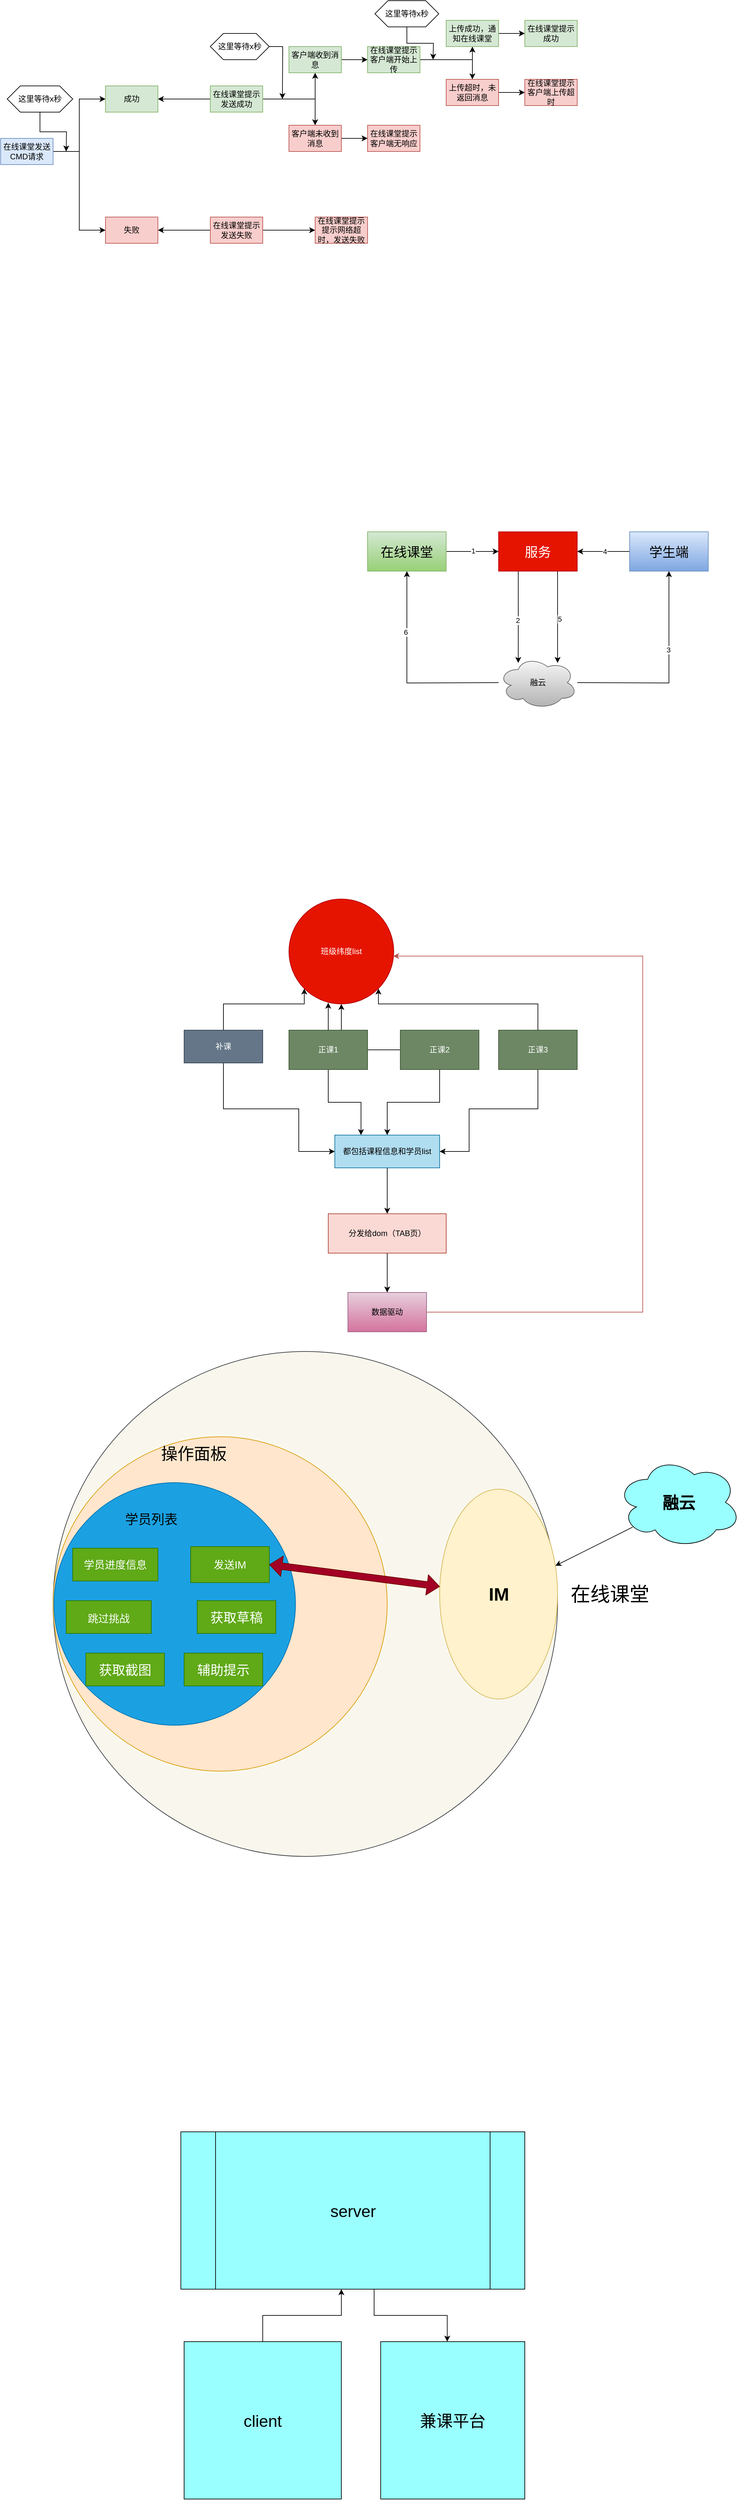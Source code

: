 <mxfile version="15.5.5" type="github">
  <diagram id="nMES7Oahk3-mXJZbOVMn" name="Page-1">
    <mxGraphModel dx="2701" dy="1868" grid="1" gridSize="10" guides="1" tooltips="1" connect="1" arrows="1" fold="1" page="0" pageScale="1" pageWidth="827" pageHeight="1169" math="0" shadow="0">
      <root>
        <mxCell id="0" />
        <mxCell id="1" parent="0" />
        <mxCell id="OBoU4_cc1wNnT7vXtte2-5" style="edgeStyle=orthogonalEdgeStyle;rounded=0;orthogonalLoop=1;jettySize=auto;html=1;entryX=0;entryY=0.5;entryDx=0;entryDy=0;" parent="1" source="OBoU4_cc1wNnT7vXtte2-1" target="OBoU4_cc1wNnT7vXtte2-2" edge="1">
          <mxGeometry relative="1" as="geometry" />
        </mxCell>
        <mxCell id="OBoU4_cc1wNnT7vXtte2-13" value="1" style="edgeLabel;html=1;align=center;verticalAlign=middle;resizable=0;points=[];" parent="OBoU4_cc1wNnT7vXtte2-5" vertex="1" connectable="0">
          <mxGeometry x="0.025" y="1" relative="1" as="geometry">
            <mxPoint as="offset" />
          </mxGeometry>
        </mxCell>
        <mxCell id="OBoU4_cc1wNnT7vXtte2-1" value="&lt;font style=&quot;font-size: 20px&quot;&gt;在线课堂&lt;/font&gt;" style="rounded=0;whiteSpace=wrap;html=1;gradientColor=#97d077;fillColor=#d5e8d4;strokeColor=#82b366;" parent="1" vertex="1">
          <mxGeometry x="80" y="120" width="120" height="60" as="geometry" />
        </mxCell>
        <mxCell id="OBoU4_cc1wNnT7vXtte2-7" style="edgeStyle=orthogonalEdgeStyle;rounded=0;orthogonalLoop=1;jettySize=auto;html=1;exitX=0.25;exitY=1;exitDx=0;exitDy=0;entryX=0.25;entryY=0;entryDx=0;entryDy=0;" parent="1" source="OBoU4_cc1wNnT7vXtte2-2" edge="1">
          <mxGeometry relative="1" as="geometry">
            <mxPoint x="310" y="320" as="targetPoint" />
          </mxGeometry>
        </mxCell>
        <mxCell id="OBoU4_cc1wNnT7vXtte2-14" value="2" style="edgeLabel;html=1;align=center;verticalAlign=middle;resizable=0;points=[];" parent="OBoU4_cc1wNnT7vXtte2-7" vertex="1" connectable="0">
          <mxGeometry x="0.071" y="-2" relative="1" as="geometry">
            <mxPoint as="offset" />
          </mxGeometry>
        </mxCell>
        <mxCell id="OBoU4_cc1wNnT7vXtte2-10" style="edgeStyle=orthogonalEdgeStyle;rounded=0;orthogonalLoop=1;jettySize=auto;html=1;exitX=0.75;exitY=1;exitDx=0;exitDy=0;entryX=0.75;entryY=0;entryDx=0;entryDy=0;" parent="1" source="OBoU4_cc1wNnT7vXtte2-2" edge="1">
          <mxGeometry relative="1" as="geometry">
            <mxPoint x="370" y="320" as="targetPoint" />
          </mxGeometry>
        </mxCell>
        <mxCell id="OBoU4_cc1wNnT7vXtte2-18" value="5" style="edgeLabel;html=1;align=center;verticalAlign=middle;resizable=0;points=[];" parent="OBoU4_cc1wNnT7vXtte2-10" vertex="1" connectable="0">
          <mxGeometry x="0.043" y="2" relative="1" as="geometry">
            <mxPoint as="offset" />
          </mxGeometry>
        </mxCell>
        <mxCell id="OBoU4_cc1wNnT7vXtte2-2" value="&lt;font style=&quot;font-size: 20px&quot;&gt;服务&lt;/font&gt;" style="rounded=0;whiteSpace=wrap;html=1;fillColor=#e51400;strokeColor=#B20000;fontColor=#ffffff;" parent="1" vertex="1">
          <mxGeometry x="280" y="120" width="120" height="60" as="geometry" />
        </mxCell>
        <mxCell id="OBoU4_cc1wNnT7vXtte2-16" style="edgeStyle=orthogonalEdgeStyle;rounded=0;orthogonalLoop=1;jettySize=auto;html=1;exitX=0;exitY=0.5;exitDx=0;exitDy=0;entryX=1;entryY=0.5;entryDx=0;entryDy=0;" parent="1" source="OBoU4_cc1wNnT7vXtte2-3" target="OBoU4_cc1wNnT7vXtte2-2" edge="1">
          <mxGeometry relative="1" as="geometry" />
        </mxCell>
        <mxCell id="OBoU4_cc1wNnT7vXtte2-17" value="4" style="edgeLabel;html=1;align=center;verticalAlign=middle;resizable=0;points=[];" parent="OBoU4_cc1wNnT7vXtte2-16" vertex="1" connectable="0">
          <mxGeometry x="-0.05" relative="1" as="geometry">
            <mxPoint as="offset" />
          </mxGeometry>
        </mxCell>
        <mxCell id="OBoU4_cc1wNnT7vXtte2-3" value="&lt;font style=&quot;font-size: 20px&quot;&gt;学生端&lt;/font&gt;" style="rounded=0;whiteSpace=wrap;html=1;gradientColor=#7ea6e0;fillColor=#dae8fc;strokeColor=#6c8ebf;" parent="1" vertex="1">
          <mxGeometry x="480" y="120" width="120" height="60" as="geometry" />
        </mxCell>
        <mxCell id="OBoU4_cc1wNnT7vXtte2-11" style="edgeStyle=orthogonalEdgeStyle;rounded=0;orthogonalLoop=1;jettySize=auto;html=1;entryX=0.5;entryY=1;entryDx=0;entryDy=0;" parent="1" target="OBoU4_cc1wNnT7vXtte2-1" edge="1">
          <mxGeometry relative="1" as="geometry">
            <mxPoint x="280" y="350" as="sourcePoint" />
          </mxGeometry>
        </mxCell>
        <mxCell id="OBoU4_cc1wNnT7vXtte2-19" value="6" style="edgeLabel;html=1;align=center;verticalAlign=middle;resizable=0;points=[];" parent="OBoU4_cc1wNnT7vXtte2-11" vertex="1" connectable="0">
          <mxGeometry x="0.4" y="2" relative="1" as="geometry">
            <mxPoint as="offset" />
          </mxGeometry>
        </mxCell>
        <mxCell id="OBoU4_cc1wNnT7vXtte2-12" style="edgeStyle=orthogonalEdgeStyle;rounded=0;orthogonalLoop=1;jettySize=auto;html=1;entryX=0.5;entryY=1;entryDx=0;entryDy=0;" parent="1" target="OBoU4_cc1wNnT7vXtte2-3" edge="1">
          <mxGeometry relative="1" as="geometry">
            <mxPoint x="400" y="350" as="sourcePoint" />
          </mxGeometry>
        </mxCell>
        <mxCell id="OBoU4_cc1wNnT7vXtte2-15" value="3" style="edgeLabel;html=1;align=center;verticalAlign=middle;resizable=0;points=[];" parent="OBoU4_cc1wNnT7vXtte2-12" vertex="1" connectable="0">
          <mxGeometry x="0.226" y="1" relative="1" as="geometry">
            <mxPoint as="offset" />
          </mxGeometry>
        </mxCell>
        <mxCell id="OBoU4_cc1wNnT7vXtte2-20" value="班级纬度list" style="ellipse;whiteSpace=wrap;html=1;aspect=fixed;fillColor=#e51400;strokeColor=#B20000;fontColor=#ffffff;" parent="1" vertex="1">
          <mxGeometry x="-40" y="680" width="160" height="160" as="geometry" />
        </mxCell>
        <mxCell id="OBoU4_cc1wNnT7vXtte2-37" style="edgeStyle=orthogonalEdgeStyle;rounded=0;orthogonalLoop=1;jettySize=auto;html=1;entryX=1;entryY=0.5;entryDx=0;entryDy=0;" parent="1" source="OBoU4_cc1wNnT7vXtte2-22" target="OBoU4_cc1wNnT7vXtte2-32" edge="1">
          <mxGeometry relative="1" as="geometry">
            <Array as="points">
              <mxPoint x="340" y="1000" />
              <mxPoint x="235" y="1000" />
              <mxPoint x="235" y="1065" />
            </Array>
          </mxGeometry>
        </mxCell>
        <mxCell id="OBoU4_cc1wNnT7vXtte2-39" style="edgeStyle=orthogonalEdgeStyle;rounded=0;orthogonalLoop=1;jettySize=auto;html=1;entryX=1;entryY=1;entryDx=0;entryDy=0;" parent="1" source="OBoU4_cc1wNnT7vXtte2-22" target="OBoU4_cc1wNnT7vXtte2-20" edge="1">
          <mxGeometry relative="1" as="geometry">
            <Array as="points">
              <mxPoint x="340" y="840" />
              <mxPoint x="97" y="840" />
            </Array>
          </mxGeometry>
        </mxCell>
        <mxCell id="OBoU4_cc1wNnT7vXtte2-22" value="正课3" style="rounded=0;whiteSpace=wrap;html=1;fillColor=#6d8764;strokeColor=#3A5431;fontColor=#ffffff;" parent="1" vertex="1">
          <mxGeometry x="280" y="880" width="120" height="60" as="geometry" />
        </mxCell>
        <mxCell id="OBoU4_cc1wNnT7vXtte2-28" style="edgeStyle=orthogonalEdgeStyle;rounded=0;orthogonalLoop=1;jettySize=auto;html=1;" parent="1" source="OBoU4_cc1wNnT7vXtte2-23" target="OBoU4_cc1wNnT7vXtte2-20" edge="1">
          <mxGeometry relative="1" as="geometry" />
        </mxCell>
        <mxCell id="OBoU4_cc1wNnT7vXtte2-35" style="edgeStyle=orthogonalEdgeStyle;rounded=0;orthogonalLoop=1;jettySize=auto;html=1;entryX=0.5;entryY=0;entryDx=0;entryDy=0;" parent="1" source="OBoU4_cc1wNnT7vXtte2-23" target="OBoU4_cc1wNnT7vXtte2-32" edge="1">
          <mxGeometry relative="1" as="geometry" />
        </mxCell>
        <mxCell id="OBoU4_cc1wNnT7vXtte2-23" value="正课2" style="rounded=0;whiteSpace=wrap;html=1;fillColor=#6d8764;strokeColor=#3A5431;fontColor=#ffffff;" parent="1" vertex="1">
          <mxGeometry x="130" y="880" width="120" height="60" as="geometry" />
        </mxCell>
        <mxCell id="OBoU4_cc1wNnT7vXtte2-27" style="edgeStyle=orthogonalEdgeStyle;rounded=0;orthogonalLoop=1;jettySize=auto;html=1;entryX=0.375;entryY=0.988;entryDx=0;entryDy=0;entryPerimeter=0;" parent="1" source="OBoU4_cc1wNnT7vXtte2-24" target="OBoU4_cc1wNnT7vXtte2-20" edge="1">
          <mxGeometry relative="1" as="geometry" />
        </mxCell>
        <mxCell id="OBoU4_cc1wNnT7vXtte2-34" style="edgeStyle=orthogonalEdgeStyle;rounded=0;orthogonalLoop=1;jettySize=auto;html=1;entryX=0.25;entryY=0;entryDx=0;entryDy=0;" parent="1" source="OBoU4_cc1wNnT7vXtte2-24" target="OBoU4_cc1wNnT7vXtte2-32" edge="1">
          <mxGeometry relative="1" as="geometry" />
        </mxCell>
        <mxCell id="OBoU4_cc1wNnT7vXtte2-24" value="正课1" style="rounded=0;whiteSpace=wrap;html=1;fillColor=#6d8764;strokeColor=#3A5431;fontColor=#ffffff;" parent="1" vertex="1">
          <mxGeometry x="-40" y="880" width="120" height="60" as="geometry" />
        </mxCell>
        <mxCell id="OBoU4_cc1wNnT7vXtte2-33" style="edgeStyle=orthogonalEdgeStyle;rounded=0;orthogonalLoop=1;jettySize=auto;html=1;entryX=0;entryY=0.5;entryDx=0;entryDy=0;" parent="1" source="OBoU4_cc1wNnT7vXtte2-25" target="OBoU4_cc1wNnT7vXtte2-32" edge="1">
          <mxGeometry relative="1" as="geometry">
            <Array as="points">
              <mxPoint x="-140" y="1000" />
              <mxPoint x="-25" y="1000" />
              <mxPoint x="-25" y="1065" />
            </Array>
          </mxGeometry>
        </mxCell>
        <mxCell id="OBoU4_cc1wNnT7vXtte2-40" style="edgeStyle=orthogonalEdgeStyle;rounded=0;orthogonalLoop=1;jettySize=auto;html=1;entryX=0;entryY=1;entryDx=0;entryDy=0;" parent="1" source="OBoU4_cc1wNnT7vXtte2-25" target="OBoU4_cc1wNnT7vXtte2-20" edge="1">
          <mxGeometry relative="1" as="geometry">
            <Array as="points">
              <mxPoint x="-140" y="840" />
              <mxPoint x="-17" y="840" />
            </Array>
          </mxGeometry>
        </mxCell>
        <mxCell id="OBoU4_cc1wNnT7vXtte2-25" value="补课" style="rounded=0;whiteSpace=wrap;html=1;fillColor=#647687;strokeColor=#314354;fontColor=#ffffff;" parent="1" vertex="1">
          <mxGeometry x="-200" y="880" width="120" height="50" as="geometry" />
        </mxCell>
        <mxCell id="OBoU4_cc1wNnT7vXtte2-42" style="edgeStyle=orthogonalEdgeStyle;rounded=0;orthogonalLoop=1;jettySize=auto;html=1;entryX=0.5;entryY=0;entryDx=0;entryDy=0;" parent="1" source="OBoU4_cc1wNnT7vXtte2-32" target="OBoU4_cc1wNnT7vXtte2-41" edge="1">
          <mxGeometry relative="1" as="geometry" />
        </mxCell>
        <mxCell id="OBoU4_cc1wNnT7vXtte2-32" value="都包括课程信息和学员list" style="rounded=0;whiteSpace=wrap;html=1;fillColor=#b1ddf0;strokeColor=#10739e;" parent="1" vertex="1">
          <mxGeometry x="30" y="1040" width="160" height="50" as="geometry" />
        </mxCell>
        <mxCell id="OBoU4_cc1wNnT7vXtte2-44" style="edgeStyle=orthogonalEdgeStyle;rounded=0;orthogonalLoop=1;jettySize=auto;html=1;entryX=0.5;entryY=0;entryDx=0;entryDy=0;" parent="1" source="OBoU4_cc1wNnT7vXtte2-41" target="OBoU4_cc1wNnT7vXtte2-43" edge="1">
          <mxGeometry relative="1" as="geometry" />
        </mxCell>
        <mxCell id="OBoU4_cc1wNnT7vXtte2-41" value="分发给dom（TAB页）" style="rounded=0;whiteSpace=wrap;html=1;fillColor=#fad9d5;strokeColor=#ae4132;" parent="1" vertex="1">
          <mxGeometry x="20" y="1160" width="180" height="60" as="geometry" />
        </mxCell>
        <mxCell id="OBoU4_cc1wNnT7vXtte2-45" style="edgeStyle=orthogonalEdgeStyle;rounded=0;orthogonalLoop=1;jettySize=auto;html=1;entryX=0.994;entryY=0.544;entryDx=0;entryDy=0;entryPerimeter=0;gradientColor=#ea6b66;fillColor=#f8cecc;strokeColor=#b85450;" parent="1" source="OBoU4_cc1wNnT7vXtte2-43" target="OBoU4_cc1wNnT7vXtte2-20" edge="1">
          <mxGeometry relative="1" as="geometry">
            <Array as="points">
              <mxPoint x="500" y="1310" />
              <mxPoint x="500" y="767" />
            </Array>
          </mxGeometry>
        </mxCell>
        <mxCell id="OBoU4_cc1wNnT7vXtte2-43" value="数据驱动" style="rounded=0;whiteSpace=wrap;html=1;gradientColor=#d5739d;fillColor=#e6d0de;strokeColor=#996185;" parent="1" vertex="1">
          <mxGeometry x="50" y="1280" width="120" height="60" as="geometry" />
        </mxCell>
        <mxCell id="OBoU4_cc1wNnT7vXtte2-47" value="" style="ellipse;whiteSpace=wrap;html=1;aspect=fixed;fillColor=#f9f7ed;strokeColor=#36393d;" parent="1" vertex="1">
          <mxGeometry x="-400" y="1370" width="770" height="770" as="geometry" />
        </mxCell>
        <mxCell id="OBoU4_cc1wNnT7vXtte2-67" value="&lt;font style=&quot;font-size: 30px&quot;&gt;在线课堂&lt;/font&gt;" style="text;html=1;strokeColor=none;fillColor=none;align=center;verticalAlign=middle;whiteSpace=wrap;rounded=0;" parent="1" vertex="1">
          <mxGeometry x="370" y="1510" width="160" height="460" as="geometry" />
        </mxCell>
        <mxCell id="OBoU4_cc1wNnT7vXtte2-68" value="融云" style="ellipse;shape=cloud;whiteSpace=wrap;html=1;fillColor=#99FFFF;fontSize=25;fontStyle=1" parent="1" vertex="1">
          <mxGeometry x="460" y="1530" width="190" height="140" as="geometry" />
        </mxCell>
        <mxCell id="OBoU4_cc1wNnT7vXtte2-70" value="融云" style="ellipse;shape=cloud;whiteSpace=wrap;html=1;gradientColor=#b3b3b3;fillColor=#f5f5f5;strokeColor=#666666;" parent="1" vertex="1">
          <mxGeometry x="280" y="310" width="120" height="80" as="geometry" />
        </mxCell>
        <mxCell id="HiOwO1UaTTyDpOq1LJcf-54" style="edgeStyle=orthogonalEdgeStyle;rounded=0;orthogonalLoop=1;jettySize=auto;html=1;exitX=1;exitY=0.5;exitDx=0;exitDy=0;entryX=0;entryY=0.5;entryDx=0;entryDy=0;" parent="1" source="HiOwO1UaTTyDpOq1LJcf-1" target="HiOwO1UaTTyDpOq1LJcf-50" edge="1">
          <mxGeometry relative="1" as="geometry" />
        </mxCell>
        <mxCell id="HiOwO1UaTTyDpOq1LJcf-55" style="edgeStyle=orthogonalEdgeStyle;rounded=0;orthogonalLoop=1;jettySize=auto;html=1;exitX=1;exitY=0.5;exitDx=0;exitDy=0;entryX=0;entryY=0.5;entryDx=0;entryDy=0;" parent="1" source="HiOwO1UaTTyDpOq1LJcf-1" target="HiOwO1UaTTyDpOq1LJcf-52" edge="1">
          <mxGeometry relative="1" as="geometry" />
        </mxCell>
        <mxCell id="HiOwO1UaTTyDpOq1LJcf-1" value="在线课堂发送CMD请求" style="rounded=0;whiteSpace=wrap;html=1;fillColor=#dae8fc;strokeColor=#6c8ebf;" parent="1" vertex="1">
          <mxGeometry x="-480" y="-480" width="80" height="40" as="geometry" />
        </mxCell>
        <mxCell id="HiOwO1UaTTyDpOq1LJcf-9" value="" style="edgeStyle=orthogonalEdgeStyle;rounded=0;orthogonalLoop=1;jettySize=auto;html=1;" parent="1" source="HiOwO1UaTTyDpOq1LJcf-2" target="HiOwO1UaTTyDpOq1LJcf-8" edge="1">
          <mxGeometry relative="1" as="geometry" />
        </mxCell>
        <mxCell id="HiOwO1UaTTyDpOq1LJcf-34" value="" style="edgeStyle=orthogonalEdgeStyle;rounded=0;orthogonalLoop=1;jettySize=auto;html=1;" parent="1" source="HiOwO1UaTTyDpOq1LJcf-2" target="HiOwO1UaTTyDpOq1LJcf-33" edge="1">
          <mxGeometry relative="1" as="geometry" />
        </mxCell>
        <mxCell id="HiOwO1UaTTyDpOq1LJcf-51" value="" style="edgeStyle=orthogonalEdgeStyle;rounded=0;orthogonalLoop=1;jettySize=auto;html=1;" parent="1" source="HiOwO1UaTTyDpOq1LJcf-2" target="HiOwO1UaTTyDpOq1LJcf-50" edge="1">
          <mxGeometry relative="1" as="geometry" />
        </mxCell>
        <mxCell id="HiOwO1UaTTyDpOq1LJcf-2" value="在线课堂提示发送成功" style="whiteSpace=wrap;html=1;rounded=0;fillColor=#d5e8d4;strokeColor=#82b366;" parent="1" vertex="1">
          <mxGeometry x="-160" y="-560" width="80" height="40" as="geometry" />
        </mxCell>
        <mxCell id="HiOwO1UaTTyDpOq1LJcf-36" value="" style="edgeStyle=orthogonalEdgeStyle;rounded=0;orthogonalLoop=1;jettySize=auto;html=1;" parent="1" source="HiOwO1UaTTyDpOq1LJcf-4" target="HiOwO1UaTTyDpOq1LJcf-35" edge="1">
          <mxGeometry relative="1" as="geometry" />
        </mxCell>
        <mxCell id="HiOwO1UaTTyDpOq1LJcf-53" value="" style="edgeStyle=orthogonalEdgeStyle;rounded=0;orthogonalLoop=1;jettySize=auto;html=1;" parent="1" source="HiOwO1UaTTyDpOq1LJcf-4" target="HiOwO1UaTTyDpOq1LJcf-52" edge="1">
          <mxGeometry relative="1" as="geometry" />
        </mxCell>
        <mxCell id="HiOwO1UaTTyDpOq1LJcf-4" value="在线课堂提示发送失败" style="whiteSpace=wrap;html=1;rounded=0;fillColor=#f8cecc;strokeColor=#b85450;" parent="1" vertex="1">
          <mxGeometry x="-160" y="-360" width="80" height="40" as="geometry" />
        </mxCell>
        <mxCell id="HiOwO1UaTTyDpOq1LJcf-13" value="" style="edgeStyle=orthogonalEdgeStyle;rounded=0;orthogonalLoop=1;jettySize=auto;html=1;" parent="1" source="HiOwO1UaTTyDpOq1LJcf-8" target="HiOwO1UaTTyDpOq1LJcf-12" edge="1">
          <mxGeometry relative="1" as="geometry" />
        </mxCell>
        <mxCell id="HiOwO1UaTTyDpOq1LJcf-8" value="客户端收到消息" style="whiteSpace=wrap;html=1;rounded=0;fillColor=#d5e8d4;strokeColor=#82b366;" parent="1" vertex="1">
          <mxGeometry x="-40" y="-620" width="80" height="40" as="geometry" />
        </mxCell>
        <mxCell id="HiOwO1UaTTyDpOq1LJcf-43" style="edgeStyle=orthogonalEdgeStyle;rounded=0;orthogonalLoop=1;jettySize=auto;html=1;exitX=1;exitY=0.5;exitDx=0;exitDy=0;entryX=0.5;entryY=1;entryDx=0;entryDy=0;" parent="1" source="HiOwO1UaTTyDpOq1LJcf-12" target="HiOwO1UaTTyDpOq1LJcf-19" edge="1">
          <mxGeometry relative="1" as="geometry" />
        </mxCell>
        <mxCell id="HiOwO1UaTTyDpOq1LJcf-44" style="edgeStyle=orthogonalEdgeStyle;rounded=0;orthogonalLoop=1;jettySize=auto;html=1;exitX=1;exitY=0.5;exitDx=0;exitDy=0;entryX=0.5;entryY=0;entryDx=0;entryDy=0;" parent="1" source="HiOwO1UaTTyDpOq1LJcf-12" target="HiOwO1UaTTyDpOq1LJcf-22" edge="1">
          <mxGeometry relative="1" as="geometry" />
        </mxCell>
        <mxCell id="HiOwO1UaTTyDpOq1LJcf-12" value="在线课堂提示客户端开始上传" style="whiteSpace=wrap;html=1;rounded=0;fillColor=#d5e8d4;strokeColor=#82b366;" parent="1" vertex="1">
          <mxGeometry x="80" y="-620" width="80" height="40" as="geometry" />
        </mxCell>
        <mxCell id="HiOwO1UaTTyDpOq1LJcf-25" value="" style="edgeStyle=orthogonalEdgeStyle;rounded=0;orthogonalLoop=1;jettySize=auto;html=1;" parent="1" source="HiOwO1UaTTyDpOq1LJcf-19" target="HiOwO1UaTTyDpOq1LJcf-24" edge="1">
          <mxGeometry relative="1" as="geometry" />
        </mxCell>
        <mxCell id="HiOwO1UaTTyDpOq1LJcf-19" value="上传成功，通知在线课堂" style="whiteSpace=wrap;html=1;rounded=0;fillColor=#d5e8d4;strokeColor=#82b366;" parent="1" vertex="1">
          <mxGeometry x="200" y="-660" width="80" height="40" as="geometry" />
        </mxCell>
        <mxCell id="HiOwO1UaTTyDpOq1LJcf-27" value="" style="edgeStyle=orthogonalEdgeStyle;rounded=0;orthogonalLoop=1;jettySize=auto;html=1;" parent="1" source="HiOwO1UaTTyDpOq1LJcf-22" target="HiOwO1UaTTyDpOq1LJcf-26" edge="1">
          <mxGeometry relative="1" as="geometry" />
        </mxCell>
        <mxCell id="HiOwO1UaTTyDpOq1LJcf-22" value="上传超时，未返回消息" style="whiteSpace=wrap;html=1;rounded=0;fillColor=#f8cecc;strokeColor=#b85450;" parent="1" vertex="1">
          <mxGeometry x="200" y="-570" width="80" height="40" as="geometry" />
        </mxCell>
        <mxCell id="HiOwO1UaTTyDpOq1LJcf-24" value="在线课堂提示成功" style="whiteSpace=wrap;html=1;rounded=0;fillColor=#d5e8d4;strokeColor=#82b366;" parent="1" vertex="1">
          <mxGeometry x="320" y="-660" width="80" height="40" as="geometry" />
        </mxCell>
        <mxCell id="HiOwO1UaTTyDpOq1LJcf-26" value="在线课堂提示客户端上传超时" style="whiteSpace=wrap;html=1;rounded=0;fillColor=#f8cecc;strokeColor=#b85450;" parent="1" vertex="1">
          <mxGeometry x="320" y="-570" width="80" height="40" as="geometry" />
        </mxCell>
        <mxCell id="HiOwO1UaTTyDpOq1LJcf-56" style="edgeStyle=orthogonalEdgeStyle;rounded=0;orthogonalLoop=1;jettySize=auto;html=1;exitX=0.5;exitY=1;exitDx=0;exitDy=0;" parent="1" source="HiOwO1UaTTyDpOq1LJcf-29" edge="1">
          <mxGeometry relative="1" as="geometry">
            <mxPoint x="-380" y="-460" as="targetPoint" />
          </mxGeometry>
        </mxCell>
        <mxCell id="HiOwO1UaTTyDpOq1LJcf-29" value="这里等待x秒" style="shape=hexagon;perimeter=hexagonPerimeter2;whiteSpace=wrap;html=1;fixedSize=1;" parent="1" vertex="1">
          <mxGeometry x="-470" y="-560" width="100" height="40" as="geometry" />
        </mxCell>
        <mxCell id="HiOwO1UaTTyDpOq1LJcf-40" value="" style="edgeStyle=orthogonalEdgeStyle;rounded=0;orthogonalLoop=1;jettySize=auto;html=1;" parent="1" source="HiOwO1UaTTyDpOq1LJcf-33" target="HiOwO1UaTTyDpOq1LJcf-39" edge="1">
          <mxGeometry relative="1" as="geometry" />
        </mxCell>
        <mxCell id="HiOwO1UaTTyDpOq1LJcf-33" value="客户端未收到消息" style="whiteSpace=wrap;html=1;rounded=0;fillColor=#f8cecc;strokeColor=#b85450;" parent="1" vertex="1">
          <mxGeometry x="-40" y="-500" width="80" height="40" as="geometry" />
        </mxCell>
        <mxCell id="HiOwO1UaTTyDpOq1LJcf-35" value="在线课堂提示提示网络超时，发送失败" style="whiteSpace=wrap;html=1;rounded=0;fillColor=#f8cecc;strokeColor=#b85450;" parent="1" vertex="1">
          <mxGeometry y="-360" width="80" height="40" as="geometry" />
        </mxCell>
        <mxCell id="HiOwO1UaTTyDpOq1LJcf-38" style="edgeStyle=orthogonalEdgeStyle;rounded=0;orthogonalLoop=1;jettySize=auto;html=1;" parent="1" source="HiOwO1UaTTyDpOq1LJcf-37" edge="1">
          <mxGeometry relative="1" as="geometry">
            <mxPoint x="-50" y="-540" as="targetPoint" />
          </mxGeometry>
        </mxCell>
        <mxCell id="HiOwO1UaTTyDpOq1LJcf-37" value="这里等待x秒" style="shape=hexagon;perimeter=hexagonPerimeter2;whiteSpace=wrap;html=1;fixedSize=1;" parent="1" vertex="1">
          <mxGeometry x="-160" y="-640" width="90" height="40" as="geometry" />
        </mxCell>
        <mxCell id="HiOwO1UaTTyDpOq1LJcf-39" value="在线课堂提示客户端无响应" style="whiteSpace=wrap;html=1;rounded=0;fillColor=#f8cecc;strokeColor=#b85450;" parent="1" vertex="1">
          <mxGeometry x="80" y="-500" width="80" height="40" as="geometry" />
        </mxCell>
        <mxCell id="HiOwO1UaTTyDpOq1LJcf-67" style="edgeStyle=orthogonalEdgeStyle;rounded=0;orthogonalLoop=1;jettySize=auto;html=1;exitX=0.5;exitY=1;exitDx=0;exitDy=0;" parent="1" source="HiOwO1UaTTyDpOq1LJcf-46" edge="1">
          <mxGeometry relative="1" as="geometry">
            <mxPoint x="180" y="-600" as="targetPoint" />
          </mxGeometry>
        </mxCell>
        <mxCell id="HiOwO1UaTTyDpOq1LJcf-46" value="这里等待x秒" style="shape=hexagon;perimeter=hexagonPerimeter2;whiteSpace=wrap;html=1;fixedSize=1;" parent="1" vertex="1">
          <mxGeometry x="91.25" y="-690" width="97.5" height="40" as="geometry" />
        </mxCell>
        <mxCell id="HiOwO1UaTTyDpOq1LJcf-50" value="成功" style="whiteSpace=wrap;html=1;rounded=0;fillColor=#d5e8d4;strokeColor=#82b366;" parent="1" vertex="1">
          <mxGeometry x="-320" y="-560" width="80" height="40" as="geometry" />
        </mxCell>
        <mxCell id="HiOwO1UaTTyDpOq1LJcf-52" value="失败" style="whiteSpace=wrap;html=1;rounded=0;fillColor=#f8cecc;strokeColor=#b85450;" parent="1" vertex="1">
          <mxGeometry x="-320" y="-360" width="80" height="40" as="geometry" />
        </mxCell>
        <mxCell id="8SsW5RmRTtW9FlGMAx2Z-19" value="" style="ellipse;whiteSpace=wrap;html=1;aspect=fixed;fillColor=#ffe6cc;strokeColor=#d79b00;" vertex="1" parent="1">
          <mxGeometry x="-400" y="1500" width="510" height="510" as="geometry" />
        </mxCell>
        <mxCell id="8SsW5RmRTtW9FlGMAx2Z-20" value="操作面板&lt;br style=&quot;font-size: 25px;&quot;&gt;" style="text;html=1;strokeColor=none;fillColor=none;align=center;verticalAlign=middle;whiteSpace=wrap;rounded=0;strokeWidth=1;fontSize=25;" vertex="1" parent="1">
          <mxGeometry x="-240" y="1500" width="110" height="50" as="geometry" />
        </mxCell>
        <mxCell id="8SsW5RmRTtW9FlGMAx2Z-22" value="" style="ellipse;whiteSpace=wrap;html=1;fontSize=25;strokeWidth=1;fillColor=#fff2cc;strokeColor=#d6b656;" vertex="1" parent="1">
          <mxGeometry x="190" y="1580" width="180" height="320" as="geometry" />
        </mxCell>
        <mxCell id="8SsW5RmRTtW9FlGMAx2Z-23" value="&lt;h1 style=&quot;font-size: 28px&quot;&gt;IM&lt;/h1&gt;" style="text;html=1;strokeColor=none;fillColor=none;spacing=5;spacingTop=-20;whiteSpace=wrap;overflow=hidden;rounded=0;fontSize=13;" vertex="1" parent="1">
          <mxGeometry x="260" y="1715" width="40" height="45" as="geometry" />
        </mxCell>
        <mxCell id="8SsW5RmRTtW9FlGMAx2Z-24" value="" style="ellipse;whiteSpace=wrap;html=1;fontSize=28;strokeWidth=1;fillColor=#1ba1e2;fontColor=#ffffff;strokeColor=#006EAF;" vertex="1" parent="1">
          <mxGeometry x="-398.75" y="1570" width="368.75" height="370" as="geometry" />
        </mxCell>
        <mxCell id="8SsW5RmRTtW9FlGMAx2Z-27" value="学员列表" style="text;html=1;strokeColor=none;fillColor=none;align=center;verticalAlign=middle;whiteSpace=wrap;rounded=0;fontSize=20;" vertex="1" parent="1">
          <mxGeometry x="-310" y="1610" width="120" height="30" as="geometry" />
        </mxCell>
        <mxCell id="8SsW5RmRTtW9FlGMAx2Z-33" value="获取草稿" style="rounded=0;whiteSpace=wrap;html=1;fontSize=20;strokeWidth=1;fillColor=#60a917;fontColor=#ffffff;strokeColor=#2D7600;" vertex="1" parent="1">
          <mxGeometry x="-180" y="1750" width="120" height="50" as="geometry" />
        </mxCell>
        <mxCell id="8SsW5RmRTtW9FlGMAx2Z-34" value="&lt;font style=&quot;font-size: 16px&quot;&gt;跳过挑战&lt;/font&gt;" style="rounded=0;whiteSpace=wrap;html=1;fontSize=20;strokeWidth=1;fillColor=#60a917;fontColor=#ffffff;strokeColor=#2D7600;" vertex="1" parent="1">
          <mxGeometry x="-380" y="1750" width="130" height="50" as="geometry" />
        </mxCell>
        <mxCell id="8SsW5RmRTtW9FlGMAx2Z-35" value="辅助提示" style="rounded=0;whiteSpace=wrap;html=1;fontSize=20;strokeWidth=1;fillColor=#60a917;fontColor=#ffffff;strokeColor=#2D7600;" vertex="1" parent="1">
          <mxGeometry x="-200" y="1830" width="120" height="50" as="geometry" />
        </mxCell>
        <mxCell id="8SsW5RmRTtW9FlGMAx2Z-36" value="获取截图" style="rounded=0;whiteSpace=wrap;html=1;fontSize=20;strokeWidth=1;fillColor=#60a917;fontColor=#ffffff;strokeColor=#2D7600;" vertex="1" parent="1">
          <mxGeometry x="-350" y="1830" width="120" height="50" as="geometry" />
        </mxCell>
        <mxCell id="8SsW5RmRTtW9FlGMAx2Z-37" value="学员进度信息" style="rounded=0;whiteSpace=wrap;html=1;fontSize=16;strokeWidth=1;fillColor=#60a917;fontColor=#ffffff;strokeColor=#2D7600;" vertex="1" parent="1">
          <mxGeometry x="-370" y="1670" width="130" height="50" as="geometry" />
        </mxCell>
        <mxCell id="8SsW5RmRTtW9FlGMAx2Z-38" value="发送IM" style="rounded=0;whiteSpace=wrap;html=1;fontSize=16;strokeWidth=1;fillColor=#60a917;fontColor=#ffffff;strokeColor=#2D7600;" vertex="1" parent="1">
          <mxGeometry x="-190" y="1667.5" width="120" height="55" as="geometry" />
        </mxCell>
        <mxCell id="8SsW5RmRTtW9FlGMAx2Z-39" value="" style="shape=flexArrow;endArrow=classic;startArrow=classic;html=1;rounded=0;fontSize=16;exitX=1;exitY=0.5;exitDx=0;exitDy=0;fillColor=#a20025;strokeColor=#6F0000;" edge="1" parent="1" source="8SsW5RmRTtW9FlGMAx2Z-38" target="8SsW5RmRTtW9FlGMAx2Z-22">
          <mxGeometry width="100" height="100" relative="1" as="geometry">
            <mxPoint x="60" y="1800" as="sourcePoint" />
            <mxPoint x="160" y="1700" as="targetPoint" />
          </mxGeometry>
        </mxCell>
        <mxCell id="8SsW5RmRTtW9FlGMAx2Z-41" value="" style="endArrow=classic;html=1;rounded=0;fontSize=16;exitX=0.13;exitY=0.77;exitDx=0;exitDy=0;exitPerimeter=0;" edge="1" parent="1" source="OBoU4_cc1wNnT7vXtte2-68" target="8SsW5RmRTtW9FlGMAx2Z-22">
          <mxGeometry width="50" height="50" relative="1" as="geometry">
            <mxPoint x="380" y="1690" as="sourcePoint" />
            <mxPoint x="430" y="1640" as="targetPoint" />
            <Array as="points" />
          </mxGeometry>
        </mxCell>
        <mxCell id="8SsW5RmRTtW9FlGMAx2Z-45" style="edgeStyle=orthogonalEdgeStyle;rounded=0;orthogonalLoop=1;jettySize=auto;html=1;exitX=1;exitY=0.5;exitDx=0;exitDy=0;fontSize=25;" edge="1" parent="1" source="8SsW5RmRTtW9FlGMAx2Z-42">
          <mxGeometry relative="1" as="geometry">
            <mxPoint x="300.333" y="2674.667" as="targetPoint" />
          </mxGeometry>
        </mxCell>
        <mxCell id="8SsW5RmRTtW9FlGMAx2Z-48" style="edgeStyle=orthogonalEdgeStyle;rounded=0;orthogonalLoop=1;jettySize=auto;html=1;entryX=0.462;entryY=0;entryDx=0;entryDy=0;entryPerimeter=0;fontSize=25;" edge="1" parent="1" source="8SsW5RmRTtW9FlGMAx2Z-42" target="8SsW5RmRTtW9FlGMAx2Z-44">
          <mxGeometry relative="1" as="geometry">
            <Array as="points">
              <mxPoint x="90" y="2840" />
              <mxPoint x="202" y="2840" />
            </Array>
          </mxGeometry>
        </mxCell>
        <mxCell id="8SsW5RmRTtW9FlGMAx2Z-42" value="server" style="shape=process;whiteSpace=wrap;html=1;backgroundOutline=1;fontSize=25;strokeWidth=1;fillColor=#99FFFF;" vertex="1" parent="1">
          <mxGeometry x="-205" y="2560" width="525" height="240" as="geometry" />
        </mxCell>
        <mxCell id="8SsW5RmRTtW9FlGMAx2Z-47" style="edgeStyle=orthogonalEdgeStyle;rounded=0;orthogonalLoop=1;jettySize=auto;html=1;fontSize=25;" edge="1" parent="1" source="8SsW5RmRTtW9FlGMAx2Z-43" target="8SsW5RmRTtW9FlGMAx2Z-42">
          <mxGeometry relative="1" as="geometry">
            <Array as="points">
              <mxPoint x="-80" y="2840" />
              <mxPoint x="40" y="2840" />
            </Array>
          </mxGeometry>
        </mxCell>
        <mxCell id="8SsW5RmRTtW9FlGMAx2Z-43" value="client" style="whiteSpace=wrap;html=1;aspect=fixed;fontSize=25;strokeWidth=1;fillColor=#99FFFF;" vertex="1" parent="1">
          <mxGeometry x="-200" y="2880" width="240" height="240" as="geometry" />
        </mxCell>
        <mxCell id="8SsW5RmRTtW9FlGMAx2Z-44" value="兼课平台" style="rounded=0;whiteSpace=wrap;html=1;fontSize=25;strokeWidth=1;fillColor=#99FFFF;" vertex="1" parent="1">
          <mxGeometry x="100" y="2880" width="220" height="240" as="geometry" />
        </mxCell>
      </root>
    </mxGraphModel>
  </diagram>
</mxfile>
